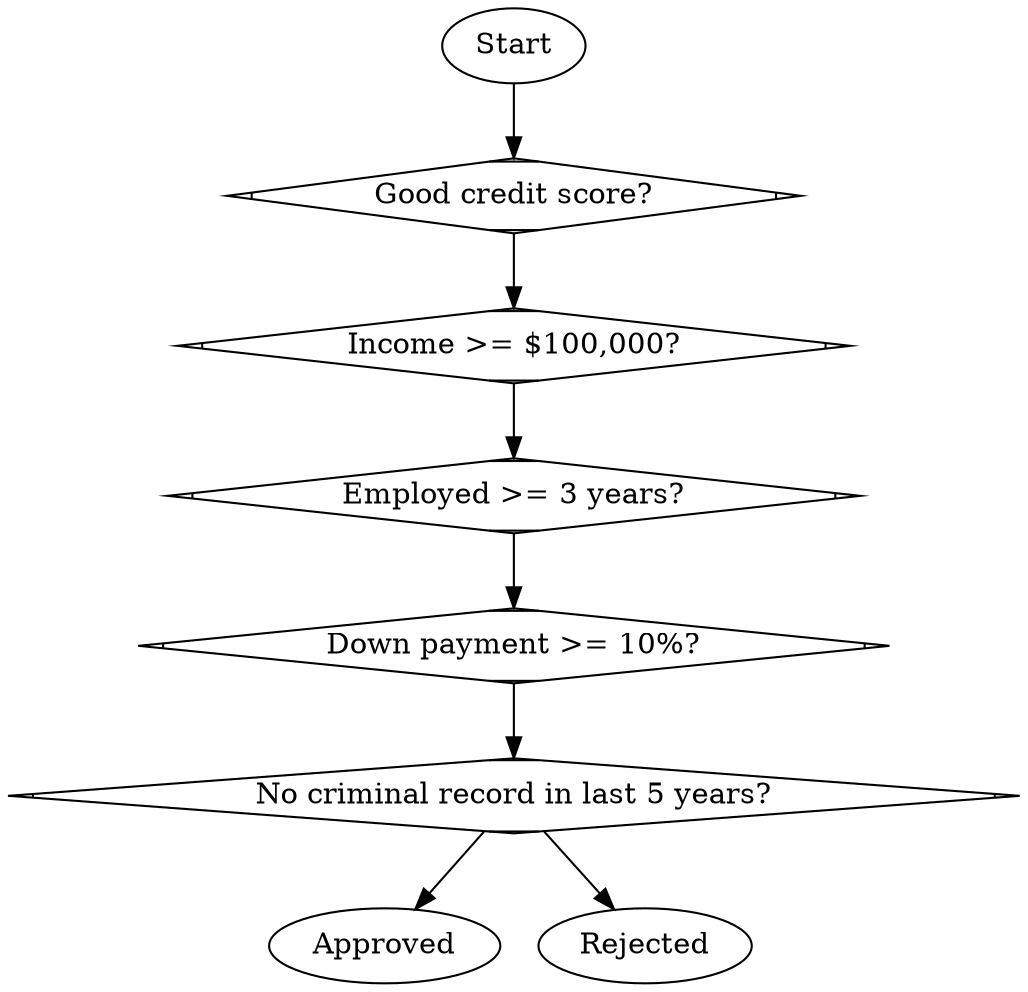 digraph G {

  // start
  start [shape=ellipse, label="Start"];
  start -> decision_credit_score;

  // decision_credit_score
  decision_credit_score [shape=Mdiamond, label="Good credit score?"];
  decision_credit_score -> decision_income;

  // decision_income
  decision_income [shape=Mdiamond, label="Income >= $100,000?"];
  decision_income -> decision_employment;

  // decision_employment
  decision_employment [shape=Mdiamond, label="Employed >= 3 years?"];
  decision_employment -> decision_down_payment;

  // decision_down_payment
  decision_down_payment [shape=Mdiamond, label="Down payment >= 10%?"];
  decision_down_payment -> decision_criminal_record;

  // decision_criminal_record
  decision_criminal_record [shape=Mdiamond, label="No criminal record in last 5 years?"];
  decision_criminal_record -> end_approval;
  decision_criminal_record -> end_rejection;

  // end_approval
  end_approval [shape=ellipse, label="Approved"];
  
  // end_rejection
  end_rejection [shape=ellipse, label="Rejected"];

}
